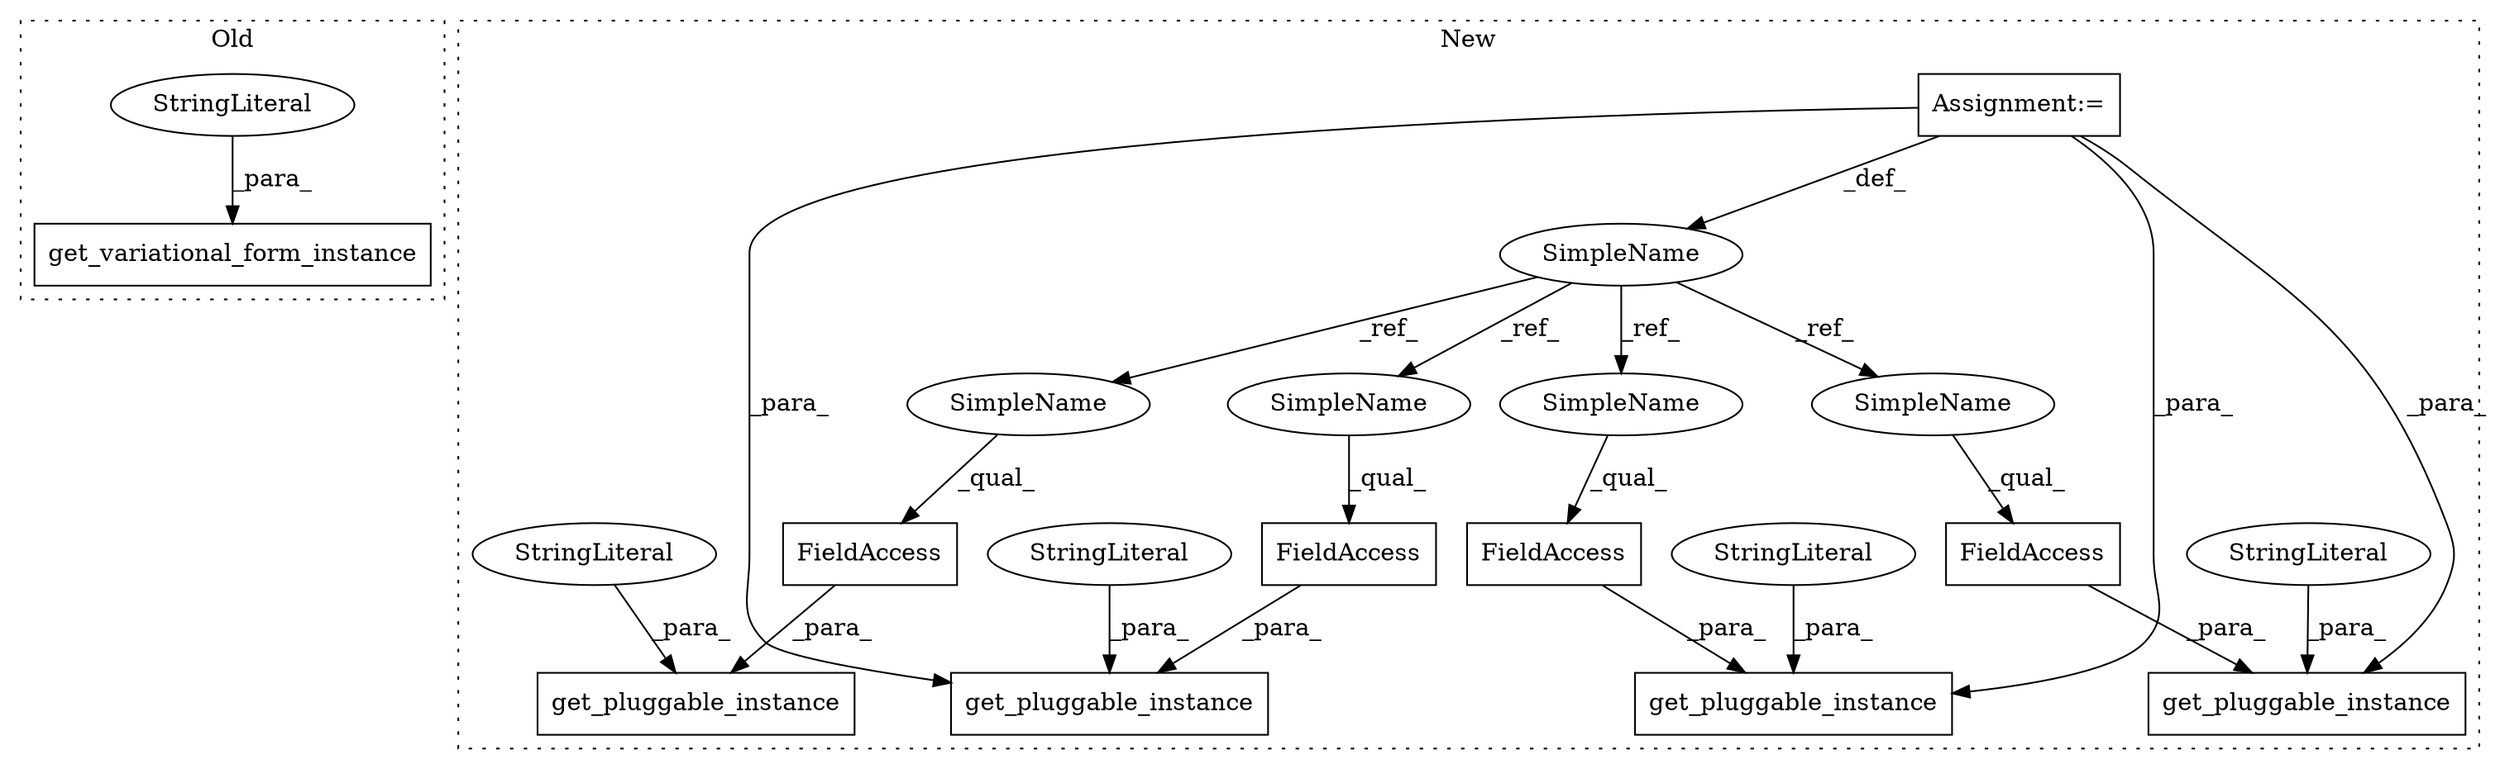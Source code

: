 digraph G {
subgraph cluster0 {
1 [label="get_variational_form_instance" a="32" s="3002,3036" l="30,1" shape="box"];
16 [label="StringLiteral" a="45" s="3032" l="4" shape="ellipse"];
label = "Old";
style="dotted";
}
subgraph cluster1 {
2 [label="get_pluggable_instance" a="32" s="3194,3246" l="23,1" shape="box"];
3 [label="FieldAccess" a="22" s="3217" l="23" shape="box"];
4 [label="SimpleName" a="42" s="2750" l="13" shape="ellipse"];
5 [label="FieldAccess" a="22" s="2888" l="27" shape="box"];
6 [label="get_pluggable_instance" a="32" s="2865,2922" l="23,1" shape="box"];
7 [label="FieldAccess" a="22" s="2998" l="30" shape="box"];
8 [label="get_pluggable_instance" a="32" s="2975,3033" l="23,1" shape="box"];
9 [label="FieldAccess" a="22" s="3121" l="23" shape="box"];
10 [label="get_pluggable_instance" a="32" s="3098,3155" l="23,1" shape="box"];
11 [label="Assignment:=" a="7" s="2750" l="13" shape="box"];
12 [label="StringLiteral" a="45" s="3145" l="10" shape="ellipse"];
13 [label="StringLiteral" a="45" s="2916" l="6" shape="ellipse"];
14 [label="StringLiteral" a="45" s="3029" l="4" shape="ellipse"];
15 [label="StringLiteral" a="45" s="3241" l="5" shape="ellipse"];
17 [label="SimpleName" a="42" s="3217" l="13" shape="ellipse"];
18 [label="SimpleName" a="42" s="3121" l="13" shape="ellipse"];
19 [label="SimpleName" a="42" s="2998" l="13" shape="ellipse"];
20 [label="SimpleName" a="42" s="2888" l="13" shape="ellipse"];
label = "New";
style="dotted";
}
3 -> 2 [label="_para_"];
4 -> 20 [label="_ref_"];
4 -> 17 [label="_ref_"];
4 -> 19 [label="_ref_"];
4 -> 18 [label="_ref_"];
5 -> 6 [label="_para_"];
7 -> 8 [label="_para_"];
9 -> 10 [label="_para_"];
11 -> 6 [label="_para_"];
11 -> 10 [label="_para_"];
11 -> 4 [label="_def_"];
11 -> 8 [label="_para_"];
12 -> 10 [label="_para_"];
13 -> 6 [label="_para_"];
14 -> 8 [label="_para_"];
15 -> 2 [label="_para_"];
16 -> 1 [label="_para_"];
17 -> 3 [label="_qual_"];
18 -> 9 [label="_qual_"];
19 -> 7 [label="_qual_"];
20 -> 5 [label="_qual_"];
}